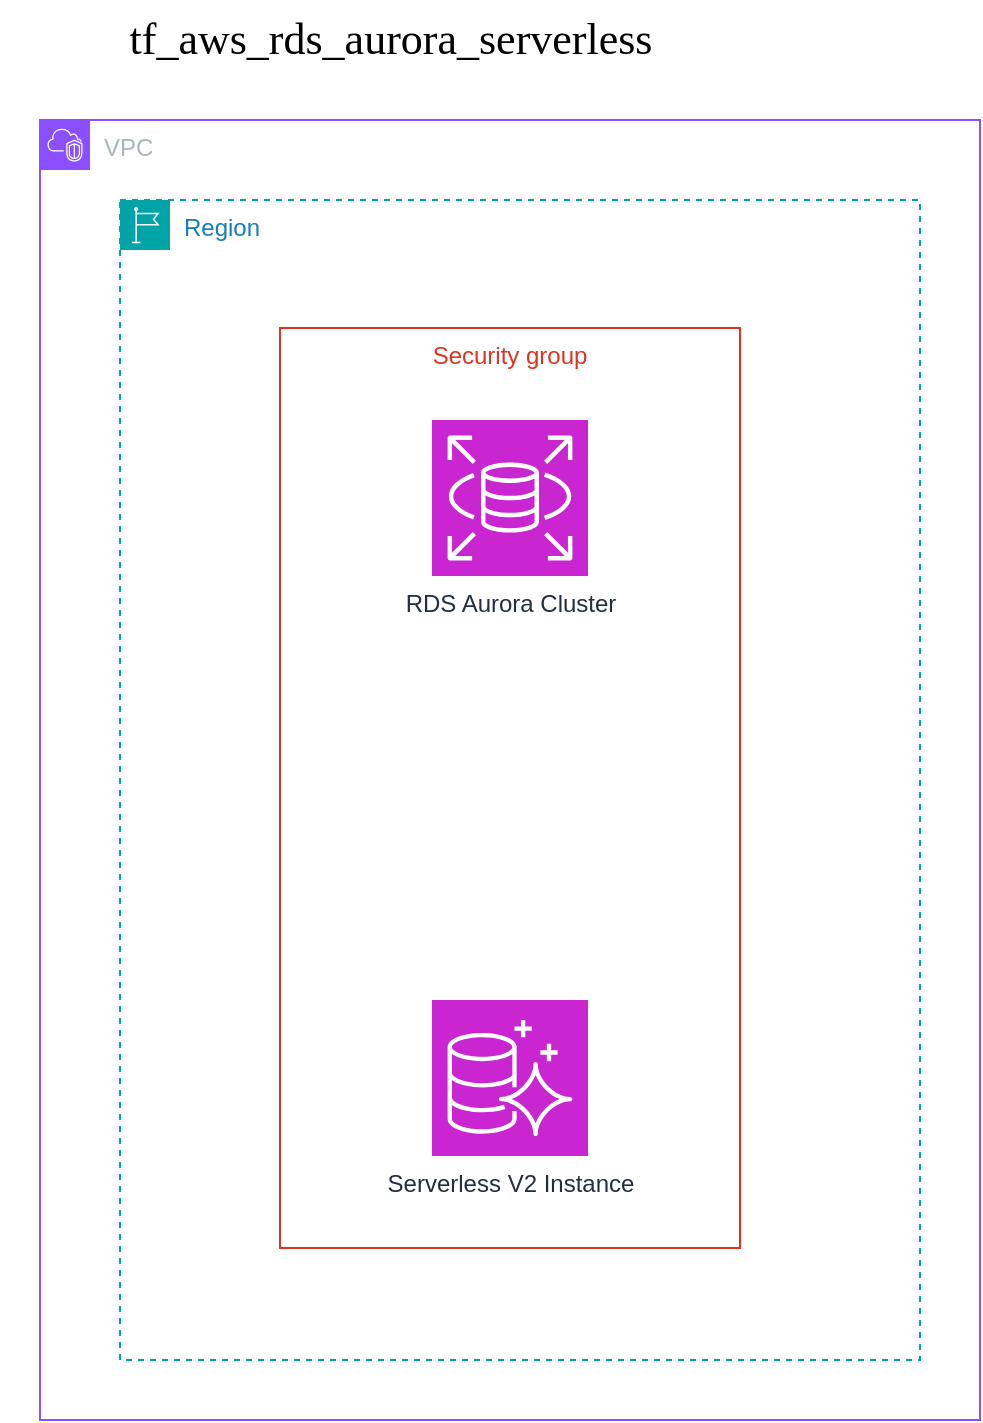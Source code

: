 <mxfile version="24.5.3" type="device">
  <diagram name="Page-1" id="r5OQN0cjS-DacdsRZjrZ">
    <mxGraphModel dx="2074" dy="1214" grid="1" gridSize="10" guides="1" tooltips="1" connect="1" arrows="1" fold="1" page="1" pageScale="1" pageWidth="1169" pageHeight="827" math="0" shadow="0">
      <root>
        <mxCell id="0" />
        <mxCell id="1" parent="0" />
        <mxCell id="hjiz9tiKSPJd_ej-hDgo-1" value="&lt;font style=&quot;font-size: 22px;&quot; face=&quot;JetBrains Mono&quot;&gt;tf_aws_rds_aurora_serverless&lt;/font&gt;" style="text;html=1;align=center;verticalAlign=middle;resizable=0;points=[];autosize=1;strokeColor=none;fillColor=none;" vertex="1" parent="1">
          <mxGeometry x="20" y="20" width="390" height="40" as="geometry" />
        </mxCell>
        <mxCell id="hjiz9tiKSPJd_ej-hDgo-2" value="VPC" style="points=[[0,0],[0.25,0],[0.5,0],[0.75,0],[1,0],[1,0.25],[1,0.5],[1,0.75],[1,1],[0.75,1],[0.5,1],[0.25,1],[0,1],[0,0.75],[0,0.5],[0,0.25]];outlineConnect=0;gradientColor=none;html=1;whiteSpace=wrap;fontSize=12;fontStyle=0;container=1;pointerEvents=0;collapsible=0;recursiveResize=0;shape=mxgraph.aws4.group;grIcon=mxgraph.aws4.group_vpc2;strokeColor=#8C4FFF;fillColor=none;verticalAlign=top;align=left;spacingLeft=30;fontColor=#AAB7B8;dashed=0;" vertex="1" parent="1">
          <mxGeometry x="40" y="80" width="470" height="650" as="geometry" />
        </mxCell>
        <mxCell id="hjiz9tiKSPJd_ej-hDgo-6" value="Region" style="points=[[0,0],[0.25,0],[0.5,0],[0.75,0],[1,0],[1,0.25],[1,0.5],[1,0.75],[1,1],[0.75,1],[0.5,1],[0.25,1],[0,1],[0,0.75],[0,0.5],[0,0.25]];outlineConnect=0;gradientColor=none;html=1;whiteSpace=wrap;fontSize=12;fontStyle=0;container=1;pointerEvents=0;collapsible=0;recursiveResize=0;shape=mxgraph.aws4.group;grIcon=mxgraph.aws4.group_region;strokeColor=#00A4A6;fillColor=none;verticalAlign=top;align=left;spacingLeft=30;fontColor=#147EBA;dashed=1;" vertex="1" parent="hjiz9tiKSPJd_ej-hDgo-2">
          <mxGeometry x="40" y="40" width="400" height="580" as="geometry" />
        </mxCell>
        <mxCell id="hjiz9tiKSPJd_ej-hDgo-4" value="Serverless V2 Instance" style="sketch=0;points=[[0,0,0],[0.25,0,0],[0.5,0,0],[0.75,0,0],[1,0,0],[0,1,0],[0.25,1,0],[0.5,1,0],[0.75,1,0],[1,1,0],[0,0.25,0],[0,0.5,0],[0,0.75,0],[1,0.25,0],[1,0.5,0],[1,0.75,0]];outlineConnect=0;fontColor=#232F3E;fillColor=#C925D1;strokeColor=#ffffff;dashed=0;verticalLabelPosition=bottom;verticalAlign=top;align=center;html=1;fontSize=12;fontStyle=0;aspect=fixed;shape=mxgraph.aws4.resourceIcon;resIcon=mxgraph.aws4.aurora;" vertex="1" parent="hjiz9tiKSPJd_ej-hDgo-6">
          <mxGeometry x="156" y="400" width="78" height="78" as="geometry" />
        </mxCell>
        <mxCell id="hjiz9tiKSPJd_ej-hDgo-7" value="Security group" style="fillColor=none;strokeColor=#DD3522;verticalAlign=top;fontStyle=0;fontColor=#DD3522;whiteSpace=wrap;html=1;" vertex="1" parent="hjiz9tiKSPJd_ej-hDgo-6">
          <mxGeometry x="80" y="64" width="230" height="460" as="geometry" />
        </mxCell>
        <mxCell id="hjiz9tiKSPJd_ej-hDgo-3" value="RDS Aurora Cluster" style="sketch=0;points=[[0,0,0],[0.25,0,0],[0.5,0,0],[0.75,0,0],[1,0,0],[0,1,0],[0.25,1,0],[0.5,1,0],[0.75,1,0],[1,1,0],[0,0.25,0],[0,0.5,0],[0,0.75,0],[1,0.25,0],[1,0.5,0],[1,0.75,0]];outlineConnect=0;fontColor=#232F3E;fillColor=#C925D1;strokeColor=#ffffff;dashed=0;verticalLabelPosition=bottom;verticalAlign=top;align=center;html=1;fontSize=12;fontStyle=0;aspect=fixed;shape=mxgraph.aws4.resourceIcon;resIcon=mxgraph.aws4.rds;" vertex="1" parent="hjiz9tiKSPJd_ej-hDgo-6">
          <mxGeometry x="156" y="110" width="78" height="78" as="geometry" />
        </mxCell>
      </root>
    </mxGraphModel>
  </diagram>
</mxfile>
